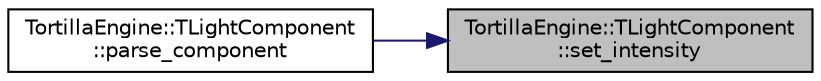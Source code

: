 digraph "TortillaEngine::TLightComponent::set_intensity"
{
 // LATEX_PDF_SIZE
  edge [fontname="Helvetica",fontsize="10",labelfontname="Helvetica",labelfontsize="10"];
  node [fontname="Helvetica",fontsize="10",shape=record];
  rankdir="RL";
  Node1 [label="TortillaEngine::TLightComponent\l::set_intensity",height=0.2,width=0.4,color="black", fillcolor="grey75", style="filled", fontcolor="black",tooltip="Sets the light intensity."];
  Node1 -> Node2 [dir="back",color="midnightblue",fontsize="10",style="solid",fontname="Helvetica"];
  Node2 [label="TortillaEngine::TLightComponent\l::parse_component",height=0.2,width=0.4,color="black", fillcolor="white", style="filled",URL="$class_tortilla_engine_1_1_t_light_component.html#a1a3c78ba80c1ee6a07c9d3a28956932b",tooltip="Load the component data from a xml node."];
}
